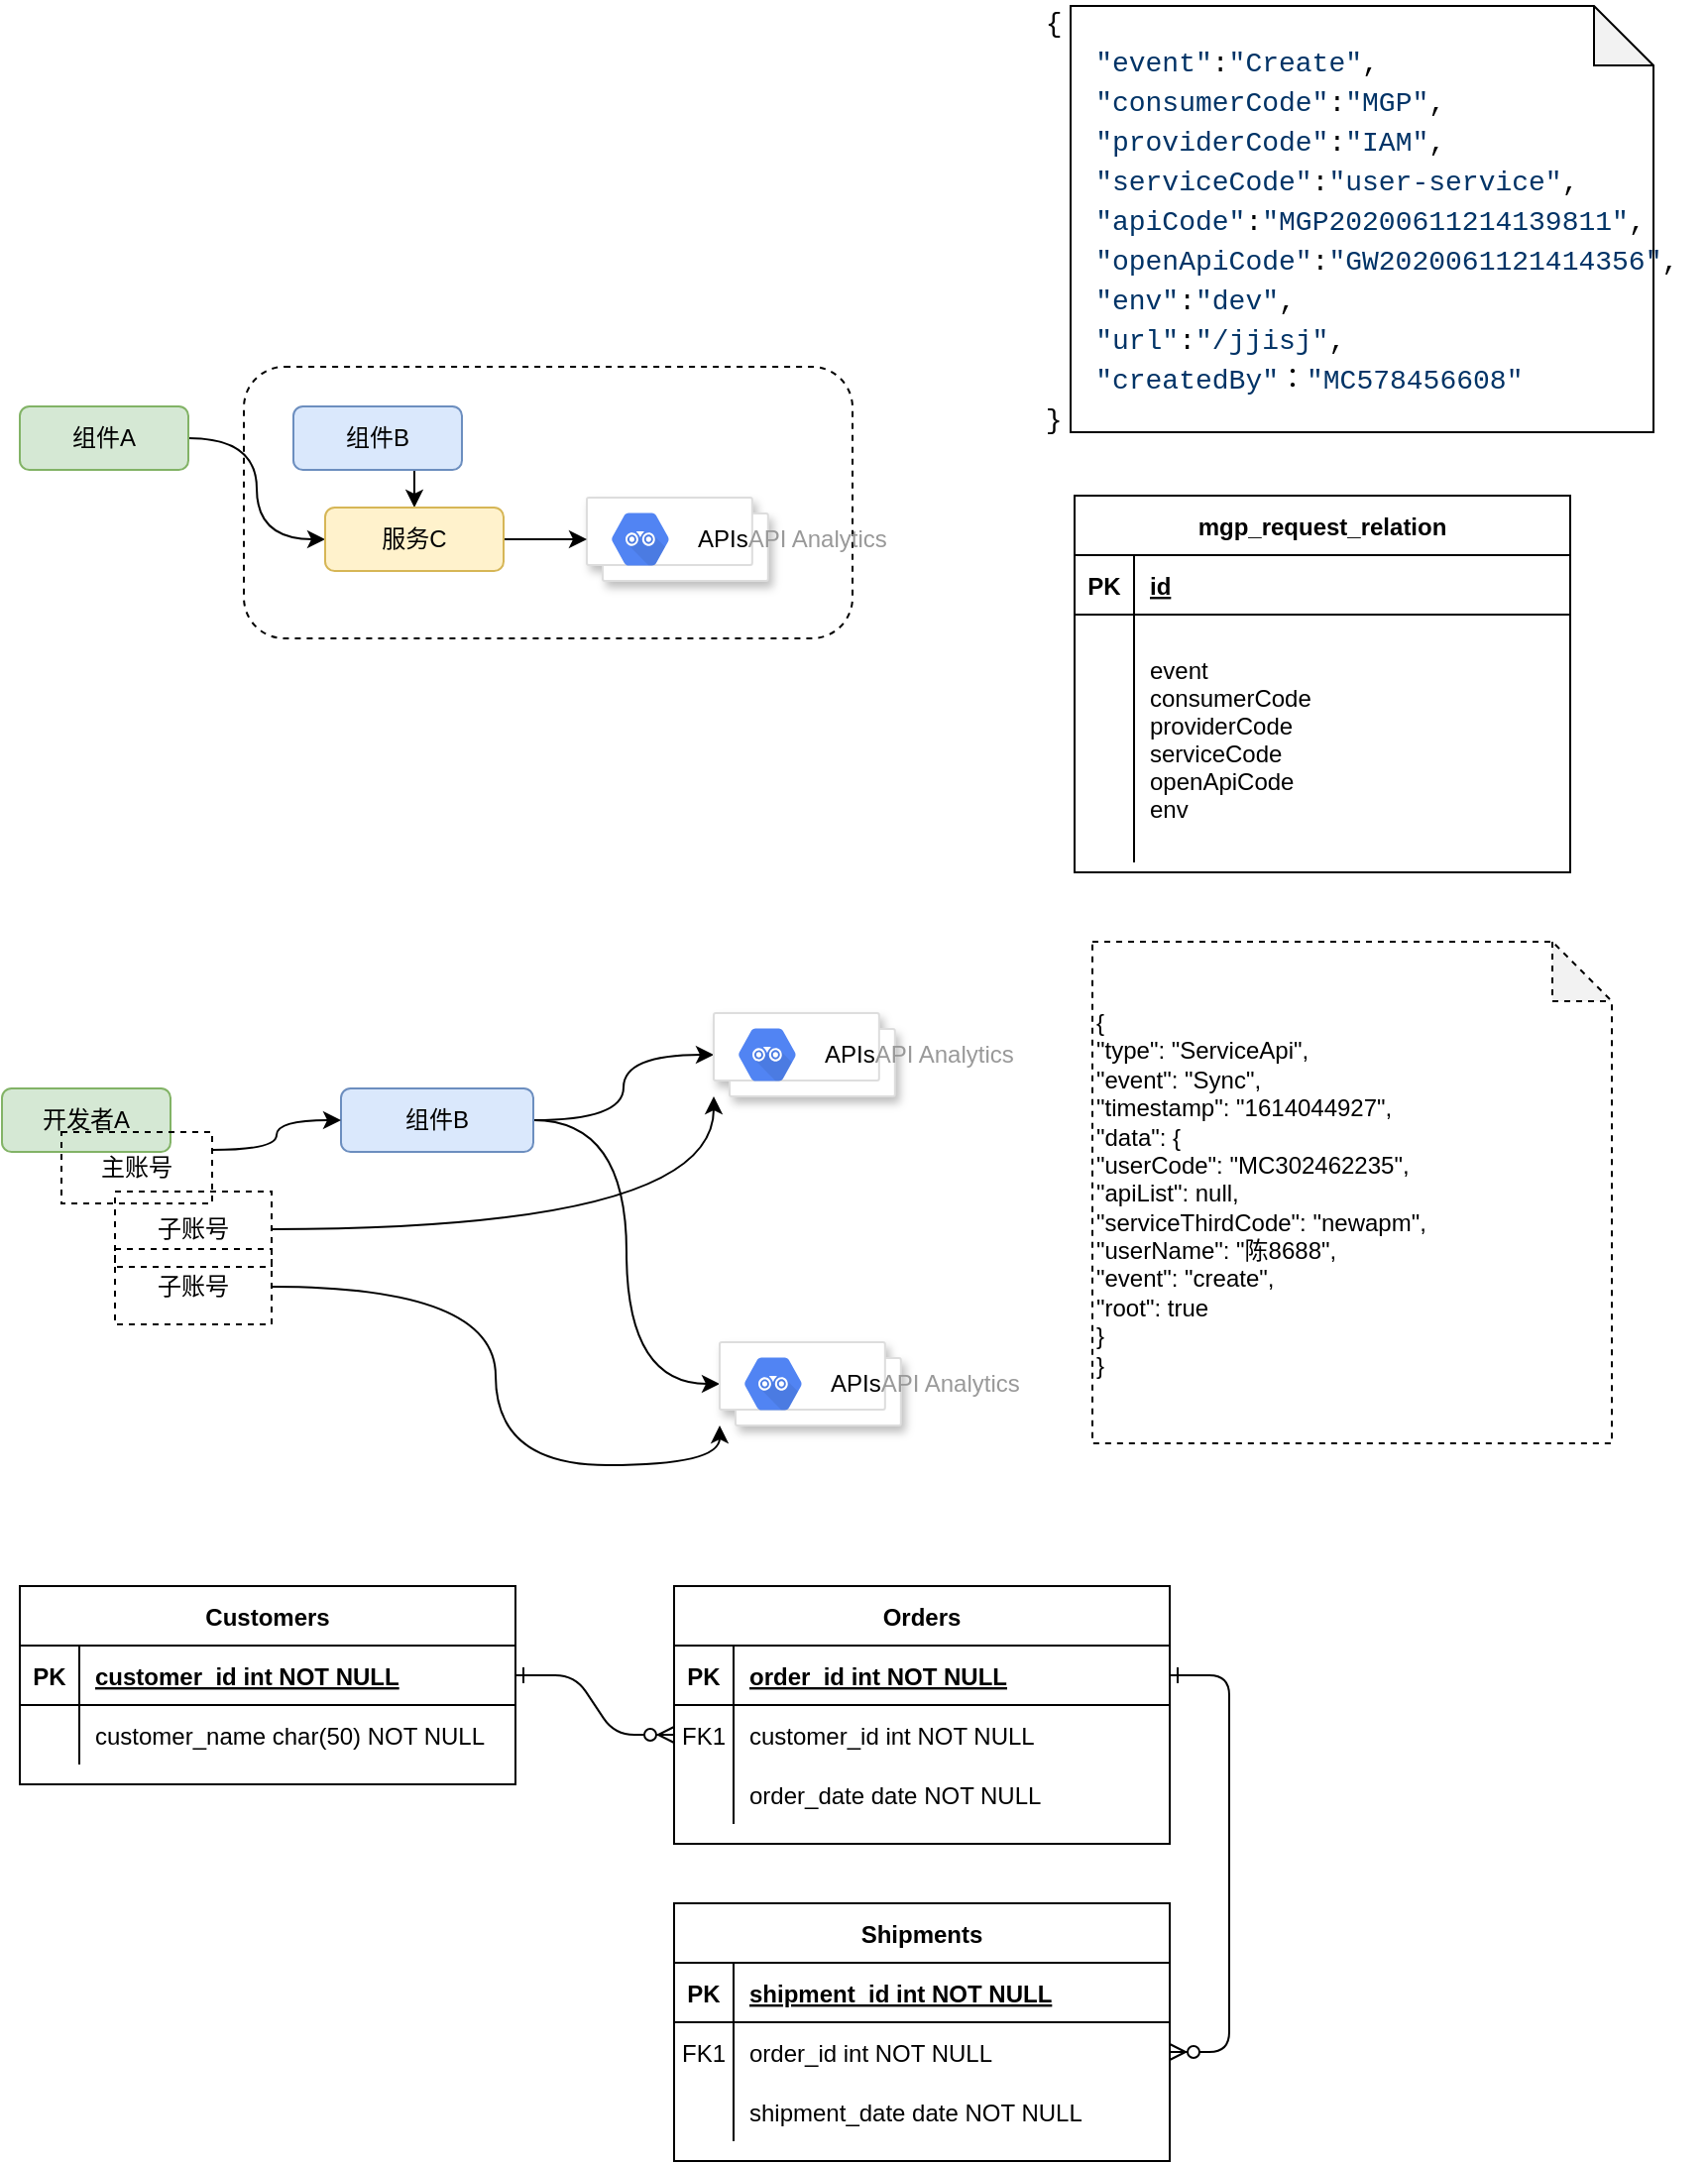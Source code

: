 <mxfile version="14.4.2" type="github">
  <diagram id="R2lEEEUBdFMjLlhIrx00" name="Page-1">
    <mxGraphModel dx="946" dy="957" grid="0" gridSize="10" guides="1" tooltips="1" connect="1" arrows="1" fold="1" page="0" pageScale="1" pageWidth="850" pageHeight="1100" math="0" shadow="0" extFonts="Permanent Marker^https://fonts.googleapis.com/css?family=Permanent+Marker">
      <root>
        <mxCell id="0" />
        <mxCell id="1" parent="0" />
        <mxCell id="GFCNHjRBVq-8XJuplZEM-17" value="" style="rounded=1;whiteSpace=wrap;html=1;fillColor=none;dashed=1;" vertex="1" parent="1">
          <mxGeometry x="157" y="12" width="307" height="137" as="geometry" />
        </mxCell>
        <mxCell id="C-vyLk0tnHw3VtMMgP7b-1" value="" style="edgeStyle=entityRelationEdgeStyle;endArrow=ERzeroToMany;startArrow=ERone;endFill=1;startFill=0;" parent="1" source="C-vyLk0tnHw3VtMMgP7b-24" target="C-vyLk0tnHw3VtMMgP7b-6" edge="1">
          <mxGeometry width="100" height="100" relative="1" as="geometry">
            <mxPoint x="264" y="1227" as="sourcePoint" />
            <mxPoint x="364" y="1127" as="targetPoint" />
          </mxGeometry>
        </mxCell>
        <mxCell id="C-vyLk0tnHw3VtMMgP7b-12" value="" style="edgeStyle=entityRelationEdgeStyle;endArrow=ERzeroToMany;startArrow=ERone;endFill=1;startFill=0;" parent="1" source="C-vyLk0tnHw3VtMMgP7b-3" target="C-vyLk0tnHw3VtMMgP7b-17" edge="1">
          <mxGeometry width="100" height="100" relative="1" as="geometry">
            <mxPoint x="324" y="687" as="sourcePoint" />
            <mxPoint x="384" y="712" as="targetPoint" />
          </mxGeometry>
        </mxCell>
        <mxCell id="C-vyLk0tnHw3VtMMgP7b-2" value="Orders" style="shape=table;startSize=30;container=1;collapsible=1;childLayout=tableLayout;fixedRows=1;rowLines=0;fontStyle=1;align=center;resizeLast=1;" parent="1" vertex="1">
          <mxGeometry x="374" y="627" width="250" height="130" as="geometry" />
        </mxCell>
        <mxCell id="C-vyLk0tnHw3VtMMgP7b-3" value="" style="shape=partialRectangle;collapsible=0;dropTarget=0;pointerEvents=0;fillColor=none;points=[[0,0.5],[1,0.5]];portConstraint=eastwest;top=0;left=0;right=0;bottom=1;" parent="C-vyLk0tnHw3VtMMgP7b-2" vertex="1">
          <mxGeometry y="30" width="250" height="30" as="geometry" />
        </mxCell>
        <mxCell id="C-vyLk0tnHw3VtMMgP7b-4" value="PK" style="shape=partialRectangle;overflow=hidden;connectable=0;fillColor=none;top=0;left=0;bottom=0;right=0;fontStyle=1;" parent="C-vyLk0tnHw3VtMMgP7b-3" vertex="1">
          <mxGeometry width="30" height="30" as="geometry" />
        </mxCell>
        <mxCell id="C-vyLk0tnHw3VtMMgP7b-5" value="order_id int NOT NULL " style="shape=partialRectangle;overflow=hidden;connectable=0;fillColor=none;top=0;left=0;bottom=0;right=0;align=left;spacingLeft=6;fontStyle=5;" parent="C-vyLk0tnHw3VtMMgP7b-3" vertex="1">
          <mxGeometry x="30" width="220" height="30" as="geometry" />
        </mxCell>
        <mxCell id="C-vyLk0tnHw3VtMMgP7b-6" value="" style="shape=partialRectangle;collapsible=0;dropTarget=0;pointerEvents=0;fillColor=none;points=[[0,0.5],[1,0.5]];portConstraint=eastwest;top=0;left=0;right=0;bottom=0;" parent="C-vyLk0tnHw3VtMMgP7b-2" vertex="1">
          <mxGeometry y="60" width="250" height="30" as="geometry" />
        </mxCell>
        <mxCell id="C-vyLk0tnHw3VtMMgP7b-7" value="FK1" style="shape=partialRectangle;overflow=hidden;connectable=0;fillColor=none;top=0;left=0;bottom=0;right=0;" parent="C-vyLk0tnHw3VtMMgP7b-6" vertex="1">
          <mxGeometry width="30" height="30" as="geometry" />
        </mxCell>
        <mxCell id="C-vyLk0tnHw3VtMMgP7b-8" value="customer_id int NOT NULL" style="shape=partialRectangle;overflow=hidden;connectable=0;fillColor=none;top=0;left=0;bottom=0;right=0;align=left;spacingLeft=6;" parent="C-vyLk0tnHw3VtMMgP7b-6" vertex="1">
          <mxGeometry x="30" width="220" height="30" as="geometry" />
        </mxCell>
        <mxCell id="C-vyLk0tnHw3VtMMgP7b-9" value="" style="shape=partialRectangle;collapsible=0;dropTarget=0;pointerEvents=0;fillColor=none;points=[[0,0.5],[1,0.5]];portConstraint=eastwest;top=0;left=0;right=0;bottom=0;" parent="C-vyLk0tnHw3VtMMgP7b-2" vertex="1">
          <mxGeometry y="90" width="250" height="30" as="geometry" />
        </mxCell>
        <mxCell id="C-vyLk0tnHw3VtMMgP7b-10" value="" style="shape=partialRectangle;overflow=hidden;connectable=0;fillColor=none;top=0;left=0;bottom=0;right=0;" parent="C-vyLk0tnHw3VtMMgP7b-9" vertex="1">
          <mxGeometry width="30" height="30" as="geometry" />
        </mxCell>
        <mxCell id="C-vyLk0tnHw3VtMMgP7b-11" value="order_date date NOT NULL" style="shape=partialRectangle;overflow=hidden;connectable=0;fillColor=none;top=0;left=0;bottom=0;right=0;align=left;spacingLeft=6;" parent="C-vyLk0tnHw3VtMMgP7b-9" vertex="1">
          <mxGeometry x="30" width="220" height="30" as="geometry" />
        </mxCell>
        <mxCell id="C-vyLk0tnHw3VtMMgP7b-13" value="Shipments" style="shape=table;startSize=30;container=1;collapsible=1;childLayout=tableLayout;fixedRows=1;rowLines=0;fontStyle=1;align=center;resizeLast=1;" parent="1" vertex="1">
          <mxGeometry x="374" y="787" width="250" height="130" as="geometry" />
        </mxCell>
        <mxCell id="C-vyLk0tnHw3VtMMgP7b-14" value="" style="shape=partialRectangle;collapsible=0;dropTarget=0;pointerEvents=0;fillColor=none;points=[[0,0.5],[1,0.5]];portConstraint=eastwest;top=0;left=0;right=0;bottom=1;" parent="C-vyLk0tnHw3VtMMgP7b-13" vertex="1">
          <mxGeometry y="30" width="250" height="30" as="geometry" />
        </mxCell>
        <mxCell id="C-vyLk0tnHw3VtMMgP7b-15" value="PK" style="shape=partialRectangle;overflow=hidden;connectable=0;fillColor=none;top=0;left=0;bottom=0;right=0;fontStyle=1;" parent="C-vyLk0tnHw3VtMMgP7b-14" vertex="1">
          <mxGeometry width="30" height="30" as="geometry" />
        </mxCell>
        <mxCell id="C-vyLk0tnHw3VtMMgP7b-16" value="shipment_id int NOT NULL " style="shape=partialRectangle;overflow=hidden;connectable=0;fillColor=none;top=0;left=0;bottom=0;right=0;align=left;spacingLeft=6;fontStyle=5;" parent="C-vyLk0tnHw3VtMMgP7b-14" vertex="1">
          <mxGeometry x="30" width="220" height="30" as="geometry" />
        </mxCell>
        <mxCell id="C-vyLk0tnHw3VtMMgP7b-17" value="" style="shape=partialRectangle;collapsible=0;dropTarget=0;pointerEvents=0;fillColor=none;points=[[0,0.5],[1,0.5]];portConstraint=eastwest;top=0;left=0;right=0;bottom=0;" parent="C-vyLk0tnHw3VtMMgP7b-13" vertex="1">
          <mxGeometry y="60" width="250" height="30" as="geometry" />
        </mxCell>
        <mxCell id="C-vyLk0tnHw3VtMMgP7b-18" value="FK1" style="shape=partialRectangle;overflow=hidden;connectable=0;fillColor=none;top=0;left=0;bottom=0;right=0;" parent="C-vyLk0tnHw3VtMMgP7b-17" vertex="1">
          <mxGeometry width="30" height="30" as="geometry" />
        </mxCell>
        <mxCell id="C-vyLk0tnHw3VtMMgP7b-19" value="order_id int NOT NULL" style="shape=partialRectangle;overflow=hidden;connectable=0;fillColor=none;top=0;left=0;bottom=0;right=0;align=left;spacingLeft=6;" parent="C-vyLk0tnHw3VtMMgP7b-17" vertex="1">
          <mxGeometry x="30" width="220" height="30" as="geometry" />
        </mxCell>
        <mxCell id="C-vyLk0tnHw3VtMMgP7b-20" value="" style="shape=partialRectangle;collapsible=0;dropTarget=0;pointerEvents=0;fillColor=none;points=[[0,0.5],[1,0.5]];portConstraint=eastwest;top=0;left=0;right=0;bottom=0;" parent="C-vyLk0tnHw3VtMMgP7b-13" vertex="1">
          <mxGeometry y="90" width="250" height="30" as="geometry" />
        </mxCell>
        <mxCell id="C-vyLk0tnHw3VtMMgP7b-21" value="" style="shape=partialRectangle;overflow=hidden;connectable=0;fillColor=none;top=0;left=0;bottom=0;right=0;" parent="C-vyLk0tnHw3VtMMgP7b-20" vertex="1">
          <mxGeometry width="30" height="30" as="geometry" />
        </mxCell>
        <mxCell id="C-vyLk0tnHw3VtMMgP7b-22" value="shipment_date date NOT NULL" style="shape=partialRectangle;overflow=hidden;connectable=0;fillColor=none;top=0;left=0;bottom=0;right=0;align=left;spacingLeft=6;" parent="C-vyLk0tnHw3VtMMgP7b-20" vertex="1">
          <mxGeometry x="30" width="220" height="30" as="geometry" />
        </mxCell>
        <mxCell id="C-vyLk0tnHw3VtMMgP7b-23" value="Customers" style="shape=table;startSize=30;container=1;collapsible=1;childLayout=tableLayout;fixedRows=1;rowLines=0;fontStyle=1;align=center;resizeLast=1;" parent="1" vertex="1">
          <mxGeometry x="44" y="627" width="250" height="100" as="geometry" />
        </mxCell>
        <mxCell id="C-vyLk0tnHw3VtMMgP7b-24" value="" style="shape=partialRectangle;collapsible=0;dropTarget=0;pointerEvents=0;fillColor=none;points=[[0,0.5],[1,0.5]];portConstraint=eastwest;top=0;left=0;right=0;bottom=1;" parent="C-vyLk0tnHw3VtMMgP7b-23" vertex="1">
          <mxGeometry y="30" width="250" height="30" as="geometry" />
        </mxCell>
        <mxCell id="C-vyLk0tnHw3VtMMgP7b-25" value="PK" style="shape=partialRectangle;overflow=hidden;connectable=0;fillColor=none;top=0;left=0;bottom=0;right=0;fontStyle=1;" parent="C-vyLk0tnHw3VtMMgP7b-24" vertex="1">
          <mxGeometry width="30" height="30" as="geometry" />
        </mxCell>
        <mxCell id="C-vyLk0tnHw3VtMMgP7b-26" value="customer_id int NOT NULL " style="shape=partialRectangle;overflow=hidden;connectable=0;fillColor=none;top=0;left=0;bottom=0;right=0;align=left;spacingLeft=6;fontStyle=5;" parent="C-vyLk0tnHw3VtMMgP7b-24" vertex="1">
          <mxGeometry x="30" width="220" height="30" as="geometry" />
        </mxCell>
        <mxCell id="C-vyLk0tnHw3VtMMgP7b-27" value="" style="shape=partialRectangle;collapsible=0;dropTarget=0;pointerEvents=0;fillColor=none;points=[[0,0.5],[1,0.5]];portConstraint=eastwest;top=0;left=0;right=0;bottom=0;" parent="C-vyLk0tnHw3VtMMgP7b-23" vertex="1">
          <mxGeometry y="60" width="250" height="30" as="geometry" />
        </mxCell>
        <mxCell id="C-vyLk0tnHw3VtMMgP7b-28" value="" style="shape=partialRectangle;overflow=hidden;connectable=0;fillColor=none;top=0;left=0;bottom=0;right=0;" parent="C-vyLk0tnHw3VtMMgP7b-27" vertex="1">
          <mxGeometry width="30" height="30" as="geometry" />
        </mxCell>
        <mxCell id="C-vyLk0tnHw3VtMMgP7b-29" value="customer_name char(50) NOT NULL" style="shape=partialRectangle;overflow=hidden;connectable=0;fillColor=none;top=0;left=0;bottom=0;right=0;align=left;spacingLeft=6;" parent="C-vyLk0tnHw3VtMMgP7b-27" vertex="1">
          <mxGeometry x="30" width="220" height="30" as="geometry" />
        </mxCell>
        <mxCell id="GFCNHjRBVq-8XJuplZEM-13" style="edgeStyle=orthogonalEdgeStyle;orthogonalLoop=1;jettySize=auto;html=1;exitX=1;exitY=0.5;exitDx=0;exitDy=0;entryX=0;entryY=0.5;entryDx=0;entryDy=0;curved=1;" edge="1" parent="1" source="GFCNHjRBVq-8XJuplZEM-1" target="GFCNHjRBVq-8XJuplZEM-12">
          <mxGeometry relative="1" as="geometry" />
        </mxCell>
        <mxCell id="GFCNHjRBVq-8XJuplZEM-1" value="组件A" style="rounded=1;whiteSpace=wrap;html=1;fillColor=#d5e8d4;strokeColor=#82b366;" vertex="1" parent="1">
          <mxGeometry x="44" y="32" width="85" height="32" as="geometry" />
        </mxCell>
        <mxCell id="GFCNHjRBVq-8XJuplZEM-14" style="edgeStyle=orthogonalEdgeStyle;rounded=0;orthogonalLoop=1;jettySize=auto;html=1;exitX=0.5;exitY=1;exitDx=0;exitDy=0;entryX=0.5;entryY=0;entryDx=0;entryDy=0;" edge="1" parent="1" source="GFCNHjRBVq-8XJuplZEM-5" target="GFCNHjRBVq-8XJuplZEM-12">
          <mxGeometry relative="1" as="geometry" />
        </mxCell>
        <mxCell id="GFCNHjRBVq-8XJuplZEM-5" value="组件B" style="rounded=1;whiteSpace=wrap;html=1;fillColor=#dae8fc;strokeColor=#6c8ebf;" vertex="1" parent="1">
          <mxGeometry x="182" y="32" width="85" height="32" as="geometry" />
        </mxCell>
        <mxCell id="GFCNHjRBVq-8XJuplZEM-8" value="" style="shape=mxgraph.gcp2.doubleRect;strokeColor=#dddddd;shadow=1;strokeWidth=1;" vertex="1" parent="1">
          <mxGeometry x="330" y="78" width="91.41" height="42" as="geometry" />
        </mxCell>
        <mxCell id="GFCNHjRBVq-8XJuplZEM-9" value="&lt;font color=&quot;#000000&quot;&gt;APIs&lt;/font&gt;API Analytics" style="dashed=0;connectable=0;html=1;fillColor=#5184F3;strokeColor=none;shape=mxgraph.gcp2.hexIcon;prIcon=api_analytics;part=1;labelPosition=right;verticalLabelPosition=middle;align=left;verticalAlign=middle;spacingLeft=5;fontColor=#999999;fontSize=12;" vertex="1" parent="GFCNHjRBVq-8XJuplZEM-8">
          <mxGeometry y="0.5" width="44" height="39" relative="1" as="geometry">
            <mxPoint x="5" y="-19.5" as="offset" />
          </mxGeometry>
        </mxCell>
        <mxCell id="GFCNHjRBVq-8XJuplZEM-15" style="edgeStyle=orthogonalEdgeStyle;rounded=0;orthogonalLoop=1;jettySize=auto;html=1;" edge="1" parent="1" source="GFCNHjRBVq-8XJuplZEM-12" target="GFCNHjRBVq-8XJuplZEM-8">
          <mxGeometry relative="1" as="geometry" />
        </mxCell>
        <mxCell id="GFCNHjRBVq-8XJuplZEM-12" value="服务C" style="rounded=1;whiteSpace=wrap;html=1;fillColor=#fff2cc;strokeColor=#d6b656;" vertex="1" parent="1">
          <mxGeometry x="198" y="83" width="90" height="32" as="geometry" />
        </mxCell>
        <mxCell id="GFCNHjRBVq-8XJuplZEM-16" value="&lt;div class=&quot;line number1 index0 alt2&quot; style=&quot;margin: 0px ; padding: 0px 1em ; border-radius: 0px ; background-image: none ; border: 0px ; float: none ; height: auto ; line-height: 20px ; outline: 0px ; overflow: visible ; position: static ; text-align: left ; vertical-align: baseline ; width: auto ; box-sizing: content-box ; font-family: &amp;#34;consolas&amp;#34; , &amp;#34;bitstream vera sans mono&amp;#34; , &amp;#34;courier new&amp;#34; , &amp;#34;courier&amp;#34; , monospace ; font-size: 14px ; min-height: inherit ; color: rgb(51 , 51 , 51)&quot;&gt;&lt;code class=&quot;js plain&quot; style=&quot;font-family: &amp;#34;consolas&amp;#34; , &amp;#34;bitstream vera sans mono&amp;#34; , &amp;#34;courier new&amp;#34; , &amp;#34;courier&amp;#34; , monospace ; border-radius: 0px ; background: none ; border: 0px ; float: none ; height: auto ; line-height: 20px ; margin: 0px ; outline: 0px ; overflow: visible ; padding: 0px ; position: static ; vertical-align: baseline ; width: auto ; box-sizing: content-box ; min-height: inherit ; color: rgb(0 , 0 , 0)&quot;&gt;{&lt;/code&gt;&lt;/div&gt;&lt;div class=&quot;line number2 index1 alt1&quot; style=&quot;margin: 0px ; padding: 0px 1em ; border-radius: 0px ; background-image: none ; border: 0px ; float: none ; height: auto ; line-height: 20px ; outline: 0px ; overflow: visible ; position: static ; text-align: left ; vertical-align: baseline ; width: auto ; box-sizing: content-box ; font-family: &amp;#34;consolas&amp;#34; , &amp;#34;bitstream vera sans mono&amp;#34; , &amp;#34;courier new&amp;#34; , &amp;#34;courier&amp;#34; , monospace ; font-size: 14px ; min-height: inherit ; color: rgb(51 , 51 , 51)&quot;&gt;&lt;code class=&quot;js spaces&quot; style=&quot;font-family: &amp;#34;consolas&amp;#34; , &amp;#34;bitstream vera sans mono&amp;#34; , &amp;#34;courier new&amp;#34; , &amp;#34;courier&amp;#34; , monospace ; border-radius: 0px ; background: none ; border: 0px ; float: none ; height: auto ; line-height: 20px ; margin: 0px ; outline: 0px ; overflow: visible ; padding: 0px ; position: static ; vertical-align: baseline ; width: auto ; box-sizing: content-box ; min-height: inherit&quot;&gt;&amp;nbsp;&amp;nbsp;&amp;nbsp;&lt;/code&gt;&lt;code class=&quot;js string&quot; style=&quot;font-family: &amp;#34;consolas&amp;#34; , &amp;#34;bitstream vera sans mono&amp;#34; , &amp;#34;courier new&amp;#34; , &amp;#34;courier&amp;#34; , monospace ; border-radius: 0px ; background: none ; border: 0px ; float: none ; height: auto ; line-height: 20px ; margin: 0px ; outline: 0px ; overflow: visible ; padding: 0px ; position: static ; vertical-align: baseline ; width: auto ; box-sizing: content-box ; min-height: inherit ; color: rgb(0 , 51 , 102)&quot;&gt;&quot;event&quot;&lt;/code&gt;&lt;code class=&quot;js plain&quot; style=&quot;font-family: &amp;#34;consolas&amp;#34; , &amp;#34;bitstream vera sans mono&amp;#34; , &amp;#34;courier new&amp;#34; , &amp;#34;courier&amp;#34; , monospace ; border-radius: 0px ; background: none ; border: 0px ; float: none ; height: auto ; line-height: 20px ; margin: 0px ; outline: 0px ; overflow: visible ; padding: 0px ; position: static ; vertical-align: baseline ; width: auto ; box-sizing: content-box ; min-height: inherit ; color: rgb(0 , 0 , 0)&quot;&gt;:&lt;/code&gt;&lt;code class=&quot;js string&quot; style=&quot;font-family: &amp;#34;consolas&amp;#34; , &amp;#34;bitstream vera sans mono&amp;#34; , &amp;#34;courier new&amp;#34; , &amp;#34;courier&amp;#34; , monospace ; border-radius: 0px ; background: none ; border: 0px ; float: none ; height: auto ; line-height: 20px ; margin: 0px ; outline: 0px ; overflow: visible ; padding: 0px ; position: static ; vertical-align: baseline ; width: auto ; box-sizing: content-box ; min-height: inherit ; color: rgb(0 , 51 , 102)&quot;&gt;&quot;Create&quot;&lt;/code&gt;&lt;code class=&quot;js plain&quot; style=&quot;font-family: &amp;#34;consolas&amp;#34; , &amp;#34;bitstream vera sans mono&amp;#34; , &amp;#34;courier new&amp;#34; , &amp;#34;courier&amp;#34; , monospace ; border-radius: 0px ; background: none ; border: 0px ; float: none ; height: auto ; line-height: 20px ; margin: 0px ; outline: 0px ; overflow: visible ; padding: 0px ; position: static ; vertical-align: baseline ; width: auto ; box-sizing: content-box ; min-height: inherit ; color: rgb(0 , 0 , 0)&quot;&gt;,&lt;/code&gt;&lt;/div&gt;&lt;div class=&quot;line number3 index2 alt2&quot; style=&quot;margin: 0px ; padding: 0px 1em ; border-radius: 0px ; background-image: none ; border: 0px ; float: none ; height: auto ; line-height: 20px ; outline: 0px ; overflow: visible ; position: static ; text-align: left ; vertical-align: baseline ; width: auto ; box-sizing: content-box ; font-family: &amp;#34;consolas&amp;#34; , &amp;#34;bitstream vera sans mono&amp;#34; , &amp;#34;courier new&amp;#34; , &amp;#34;courier&amp;#34; , monospace ; font-size: 14px ; min-height: inherit ; color: rgb(51 , 51 , 51)&quot;&gt;&lt;code class=&quot;js spaces&quot; style=&quot;font-family: &amp;#34;consolas&amp;#34; , &amp;#34;bitstream vera sans mono&amp;#34; , &amp;#34;courier new&amp;#34; , &amp;#34;courier&amp;#34; , monospace ; border-radius: 0px ; background: none ; border: 0px ; float: none ; height: auto ; line-height: 20px ; margin: 0px ; outline: 0px ; overflow: visible ; padding: 0px ; position: static ; vertical-align: baseline ; width: auto ; box-sizing: content-box ; min-height: inherit&quot;&gt;&amp;nbsp;&amp;nbsp;&amp;nbsp;&lt;/code&gt;&lt;code class=&quot;js string&quot; style=&quot;font-family: &amp;#34;consolas&amp;#34; , &amp;#34;bitstream vera sans mono&amp;#34; , &amp;#34;courier new&amp;#34; , &amp;#34;courier&amp;#34; , monospace ; border-radius: 0px ; background: none ; border: 0px ; float: none ; height: auto ; line-height: 20px ; margin: 0px ; outline: 0px ; overflow: visible ; padding: 0px ; position: static ; vertical-align: baseline ; width: auto ; box-sizing: content-box ; min-height: inherit ; color: rgb(0 , 51 , 102)&quot;&gt;&quot;consumerCode&quot;&lt;/code&gt;&lt;code class=&quot;js plain&quot; style=&quot;font-family: &amp;#34;consolas&amp;#34; , &amp;#34;bitstream vera sans mono&amp;#34; , &amp;#34;courier new&amp;#34; , &amp;#34;courier&amp;#34; , monospace ; border-radius: 0px ; background: none ; border: 0px ; float: none ; height: auto ; line-height: 20px ; margin: 0px ; outline: 0px ; overflow: visible ; padding: 0px ; position: static ; vertical-align: baseline ; width: auto ; box-sizing: content-box ; min-height: inherit ; color: rgb(0 , 0 , 0)&quot;&gt;:&lt;/code&gt;&lt;code class=&quot;js string&quot; style=&quot;font-family: &amp;#34;consolas&amp;#34; , &amp;#34;bitstream vera sans mono&amp;#34; , &amp;#34;courier new&amp;#34; , &amp;#34;courier&amp;#34; , monospace ; border-radius: 0px ; background: none ; border: 0px ; float: none ; height: auto ; line-height: 20px ; margin: 0px ; outline: 0px ; overflow: visible ; padding: 0px ; position: static ; vertical-align: baseline ; width: auto ; box-sizing: content-box ; min-height: inherit ; color: rgb(0 , 51 , 102)&quot;&gt;&quot;MGP&quot;&lt;/code&gt;&lt;code class=&quot;js plain&quot; style=&quot;font-family: &amp;#34;consolas&amp;#34; , &amp;#34;bitstream vera sans mono&amp;#34; , &amp;#34;courier new&amp;#34; , &amp;#34;courier&amp;#34; , monospace ; border-radius: 0px ; background: none ; border: 0px ; float: none ; height: auto ; line-height: 20px ; margin: 0px ; outline: 0px ; overflow: visible ; padding: 0px ; position: static ; vertical-align: baseline ; width: auto ; box-sizing: content-box ; min-height: inherit ; color: rgb(0 , 0 , 0)&quot;&gt;,&lt;/code&gt;&lt;/div&gt;&lt;div class=&quot;line number4 index3 alt1&quot; style=&quot;margin: 0px ; padding: 0px 1em ; border-radius: 0px ; background-image: none ; border: 0px ; float: none ; height: auto ; line-height: 20px ; outline: 0px ; overflow: visible ; position: static ; text-align: left ; vertical-align: baseline ; width: auto ; box-sizing: content-box ; font-family: &amp;#34;consolas&amp;#34; , &amp;#34;bitstream vera sans mono&amp;#34; , &amp;#34;courier new&amp;#34; , &amp;#34;courier&amp;#34; , monospace ; font-size: 14px ; min-height: inherit ; color: rgb(51 , 51 , 51)&quot;&gt;&lt;code class=&quot;js spaces&quot; style=&quot;font-family: &amp;#34;consolas&amp;#34; , &amp;#34;bitstream vera sans mono&amp;#34; , &amp;#34;courier new&amp;#34; , &amp;#34;courier&amp;#34; , monospace ; border-radius: 0px ; background: none ; border: 0px ; float: none ; height: auto ; line-height: 20px ; margin: 0px ; outline: 0px ; overflow: visible ; padding: 0px ; position: static ; vertical-align: baseline ; width: auto ; box-sizing: content-box ; min-height: inherit&quot;&gt;&amp;nbsp;&amp;nbsp;&amp;nbsp;&lt;/code&gt;&lt;code class=&quot;js string&quot; style=&quot;font-family: &amp;#34;consolas&amp;#34; , &amp;#34;bitstream vera sans mono&amp;#34; , &amp;#34;courier new&amp;#34; , &amp;#34;courier&amp;#34; , monospace ; border-radius: 0px ; background: none ; border: 0px ; float: none ; height: auto ; line-height: 20px ; margin: 0px ; outline: 0px ; overflow: visible ; padding: 0px ; position: static ; vertical-align: baseline ; width: auto ; box-sizing: content-box ; min-height: inherit ; color: rgb(0 , 51 , 102)&quot;&gt;&quot;providerCode&quot;&lt;/code&gt;&lt;code class=&quot;js plain&quot; style=&quot;font-family: &amp;#34;consolas&amp;#34; , &amp;#34;bitstream vera sans mono&amp;#34; , &amp;#34;courier new&amp;#34; , &amp;#34;courier&amp;#34; , monospace ; border-radius: 0px ; background: none ; border: 0px ; float: none ; height: auto ; line-height: 20px ; margin: 0px ; outline: 0px ; overflow: visible ; padding: 0px ; position: static ; vertical-align: baseline ; width: auto ; box-sizing: content-box ; min-height: inherit ; color: rgb(0 , 0 , 0)&quot;&gt;:&lt;/code&gt;&lt;code class=&quot;js string&quot; style=&quot;font-family: &amp;#34;consolas&amp;#34; , &amp;#34;bitstream vera sans mono&amp;#34; , &amp;#34;courier new&amp;#34; , &amp;#34;courier&amp;#34; , monospace ; border-radius: 0px ; background: none ; border: 0px ; float: none ; height: auto ; line-height: 20px ; margin: 0px ; outline: 0px ; overflow: visible ; padding: 0px ; position: static ; vertical-align: baseline ; width: auto ; box-sizing: content-box ; min-height: inherit ; color: rgb(0 , 51 , 102)&quot;&gt;&quot;IAM&quot;&lt;/code&gt;&lt;code class=&quot;js plain&quot; style=&quot;font-family: &amp;#34;consolas&amp;#34; , &amp;#34;bitstream vera sans mono&amp;#34; , &amp;#34;courier new&amp;#34; , &amp;#34;courier&amp;#34; , monospace ; border-radius: 0px ; background: none ; border: 0px ; float: none ; height: auto ; line-height: 20px ; margin: 0px ; outline: 0px ; overflow: visible ; padding: 0px ; position: static ; vertical-align: baseline ; width: auto ; box-sizing: content-box ; min-height: inherit ; color: rgb(0 , 0 , 0)&quot;&gt;,&lt;/code&gt;&lt;/div&gt;&lt;div class=&quot;line number5 index4 alt2&quot; style=&quot;margin: 0px ; padding: 0px 1em ; border-radius: 0px ; background-image: none ; border: 0px ; float: none ; height: auto ; line-height: 20px ; outline: 0px ; overflow: visible ; position: static ; text-align: left ; vertical-align: baseline ; width: auto ; box-sizing: content-box ; font-family: &amp;#34;consolas&amp;#34; , &amp;#34;bitstream vera sans mono&amp;#34; , &amp;#34;courier new&amp;#34; , &amp;#34;courier&amp;#34; , monospace ; font-size: 14px ; min-height: inherit ; color: rgb(51 , 51 , 51)&quot;&gt;&lt;code class=&quot;js spaces&quot; style=&quot;font-family: &amp;#34;consolas&amp;#34; , &amp;#34;bitstream vera sans mono&amp;#34; , &amp;#34;courier new&amp;#34; , &amp;#34;courier&amp;#34; , monospace ; border-radius: 0px ; background: none ; border: 0px ; float: none ; height: auto ; line-height: 20px ; margin: 0px ; outline: 0px ; overflow: visible ; padding: 0px ; position: static ; vertical-align: baseline ; width: auto ; box-sizing: content-box ; min-height: inherit&quot;&gt;&amp;nbsp;&amp;nbsp;&amp;nbsp;&lt;/code&gt;&lt;code class=&quot;js string&quot; style=&quot;font-family: &amp;#34;consolas&amp;#34; , &amp;#34;bitstream vera sans mono&amp;#34; , &amp;#34;courier new&amp;#34; , &amp;#34;courier&amp;#34; , monospace ; border-radius: 0px ; background: none ; border: 0px ; float: none ; height: auto ; line-height: 20px ; margin: 0px ; outline: 0px ; overflow: visible ; padding: 0px ; position: static ; vertical-align: baseline ; width: auto ; box-sizing: content-box ; min-height: inherit ; color: rgb(0 , 51 , 102)&quot;&gt;&quot;serviceCode&quot;&lt;/code&gt;&lt;code class=&quot;js plain&quot; style=&quot;font-family: &amp;#34;consolas&amp;#34; , &amp;#34;bitstream vera sans mono&amp;#34; , &amp;#34;courier new&amp;#34; , &amp;#34;courier&amp;#34; , monospace ; border-radius: 0px ; background: none ; border: 0px ; float: none ; height: auto ; line-height: 20px ; margin: 0px ; outline: 0px ; overflow: visible ; padding: 0px ; position: static ; vertical-align: baseline ; width: auto ; box-sizing: content-box ; min-height: inherit ; color: rgb(0 , 0 , 0)&quot;&gt;:&lt;/code&gt;&lt;code class=&quot;js string&quot; style=&quot;font-family: &amp;#34;consolas&amp;#34; , &amp;#34;bitstream vera sans mono&amp;#34; , &amp;#34;courier new&amp;#34; , &amp;#34;courier&amp;#34; , monospace ; border-radius: 0px ; background: none ; border: 0px ; float: none ; height: auto ; line-height: 20px ; margin: 0px ; outline: 0px ; overflow: visible ; padding: 0px ; position: static ; vertical-align: baseline ; width: auto ; box-sizing: content-box ; min-height: inherit ; color: rgb(0 , 51 , 102)&quot;&gt;&quot;user-service&quot;&lt;/code&gt;&lt;code class=&quot;js plain&quot; style=&quot;font-family: &amp;#34;consolas&amp;#34; , &amp;#34;bitstream vera sans mono&amp;#34; , &amp;#34;courier new&amp;#34; , &amp;#34;courier&amp;#34; , monospace ; border-radius: 0px ; background: none ; border: 0px ; float: none ; height: auto ; line-height: 20px ; margin: 0px ; outline: 0px ; overflow: visible ; padding: 0px ; position: static ; vertical-align: baseline ; width: auto ; box-sizing: content-box ; min-height: inherit ; color: rgb(0 , 0 , 0)&quot;&gt;,&lt;/code&gt;&lt;/div&gt;&lt;div class=&quot;line number6 index5 alt1&quot; style=&quot;margin: 0px ; padding: 0px 1em ; border-radius: 0px ; background-image: none ; border: 0px ; float: none ; height: auto ; line-height: 20px ; outline: 0px ; overflow: visible ; position: static ; text-align: left ; vertical-align: baseline ; width: auto ; box-sizing: content-box ; font-family: &amp;#34;consolas&amp;#34; , &amp;#34;bitstream vera sans mono&amp;#34; , &amp;#34;courier new&amp;#34; , &amp;#34;courier&amp;#34; , monospace ; font-size: 14px ; min-height: inherit ; color: rgb(51 , 51 , 51)&quot;&gt;&lt;code class=&quot;js spaces&quot; style=&quot;font-family: &amp;#34;consolas&amp;#34; , &amp;#34;bitstream vera sans mono&amp;#34; , &amp;#34;courier new&amp;#34; , &amp;#34;courier&amp;#34; , monospace ; border-radius: 0px ; background: none ; border: 0px ; float: none ; height: auto ; line-height: 20px ; margin: 0px ; outline: 0px ; overflow: visible ; padding: 0px ; position: static ; vertical-align: baseline ; width: auto ; box-sizing: content-box ; min-height: inherit&quot;&gt;&amp;nbsp;&amp;nbsp;&amp;nbsp;&lt;/code&gt;&lt;code class=&quot;js string&quot; style=&quot;font-family: &amp;#34;consolas&amp;#34; , &amp;#34;bitstream vera sans mono&amp;#34; , &amp;#34;courier new&amp;#34; , &amp;#34;courier&amp;#34; , monospace ; border-radius: 0px ; background: none ; border: 0px ; float: none ; height: auto ; line-height: 20px ; margin: 0px ; outline: 0px ; overflow: visible ; padding: 0px ; position: static ; vertical-align: baseline ; width: auto ; box-sizing: content-box ; min-height: inherit ; color: rgb(0 , 51 , 102)&quot;&gt;&quot;apiCode&quot;&lt;/code&gt;&lt;code class=&quot;js plain&quot; style=&quot;font-family: &amp;#34;consolas&amp;#34; , &amp;#34;bitstream vera sans mono&amp;#34; , &amp;#34;courier new&amp;#34; , &amp;#34;courier&amp;#34; , monospace ; border-radius: 0px ; background: none ; border: 0px ; float: none ; height: auto ; line-height: 20px ; margin: 0px ; outline: 0px ; overflow: visible ; padding: 0px ; position: static ; vertical-align: baseline ; width: auto ; box-sizing: content-box ; min-height: inherit ; color: rgb(0 , 0 , 0)&quot;&gt;:&lt;/code&gt;&lt;code class=&quot;js string&quot; style=&quot;font-family: &amp;#34;consolas&amp;#34; , &amp;#34;bitstream vera sans mono&amp;#34; , &amp;#34;courier new&amp;#34; , &amp;#34;courier&amp;#34; , monospace ; border-radius: 0px ; background: none ; border: 0px ; float: none ; height: auto ; line-height: 20px ; margin: 0px ; outline: 0px ; overflow: visible ; padding: 0px ; position: static ; vertical-align: baseline ; width: auto ; box-sizing: content-box ; min-height: inherit ; color: rgb(0 , 51 , 102)&quot;&gt;&quot;MGP20200611214139811&quot;&lt;/code&gt;&lt;code class=&quot;js plain&quot; style=&quot;font-family: &amp;#34;consolas&amp;#34; , &amp;#34;bitstream vera sans mono&amp;#34; , &amp;#34;courier new&amp;#34; , &amp;#34;courier&amp;#34; , monospace ; border-radius: 0px ; background: none ; border: 0px ; float: none ; height: auto ; line-height: 20px ; margin: 0px ; outline: 0px ; overflow: visible ; padding: 0px ; position: static ; vertical-align: baseline ; width: auto ; box-sizing: content-box ; min-height: inherit ; color: rgb(0 , 0 , 0)&quot;&gt;,&lt;/code&gt;&lt;/div&gt;&lt;div class=&quot;line number7 index6 alt2&quot; style=&quot;margin: 0px ; padding: 0px 1em ; border-radius: 0px ; background-image: none ; border: 0px ; float: none ; height: auto ; line-height: 20px ; outline: 0px ; overflow: visible ; position: static ; text-align: left ; vertical-align: baseline ; width: auto ; box-sizing: content-box ; font-family: &amp;#34;consolas&amp;#34; , &amp;#34;bitstream vera sans mono&amp;#34; , &amp;#34;courier new&amp;#34; , &amp;#34;courier&amp;#34; , monospace ; font-size: 14px ; min-height: inherit ; color: rgb(51 , 51 , 51)&quot;&gt;&lt;code class=&quot;js spaces&quot; style=&quot;font-family: &amp;#34;consolas&amp;#34; , &amp;#34;bitstream vera sans mono&amp;#34; , &amp;#34;courier new&amp;#34; , &amp;#34;courier&amp;#34; , monospace ; border-radius: 0px ; background: none ; border: 0px ; float: none ; height: auto ; line-height: 20px ; margin: 0px ; outline: 0px ; overflow: visible ; padding: 0px ; position: static ; vertical-align: baseline ; width: auto ; box-sizing: content-box ; min-height: inherit&quot;&gt;&amp;nbsp;&amp;nbsp;&amp;nbsp;&lt;/code&gt;&lt;code class=&quot;js string&quot; style=&quot;font-family: &amp;#34;consolas&amp;#34; , &amp;#34;bitstream vera sans mono&amp;#34; , &amp;#34;courier new&amp;#34; , &amp;#34;courier&amp;#34; , monospace ; border-radius: 0px ; background: none ; border: 0px ; float: none ; height: auto ; line-height: 20px ; margin: 0px ; outline: 0px ; overflow: visible ; padding: 0px ; position: static ; vertical-align: baseline ; width: auto ; box-sizing: content-box ; min-height: inherit ; color: rgb(0 , 51 , 102)&quot;&gt;&quot;openApiCode&quot;&lt;/code&gt;&lt;code class=&quot;js plain&quot; style=&quot;font-family: &amp;#34;consolas&amp;#34; , &amp;#34;bitstream vera sans mono&amp;#34; , &amp;#34;courier new&amp;#34; , &amp;#34;courier&amp;#34; , monospace ; border-radius: 0px ; background: none ; border: 0px ; float: none ; height: auto ; line-height: 20px ; margin: 0px ; outline: 0px ; overflow: visible ; padding: 0px ; position: static ; vertical-align: baseline ; width: auto ; box-sizing: content-box ; min-height: inherit ; color: rgb(0 , 0 , 0)&quot;&gt;:&lt;/code&gt;&lt;code class=&quot;js string&quot; style=&quot;font-family: &amp;#34;consolas&amp;#34; , &amp;#34;bitstream vera sans mono&amp;#34; , &amp;#34;courier new&amp;#34; , &amp;#34;courier&amp;#34; , monospace ; border-radius: 0px ; background: none ; border: 0px ; float: none ; height: auto ; line-height: 20px ; margin: 0px ; outline: 0px ; overflow: visible ; padding: 0px ; position: static ; vertical-align: baseline ; width: auto ; box-sizing: content-box ; min-height: inherit ; color: rgb(0 , 51 , 102)&quot;&gt;&quot;GW2020061121414356&quot;&lt;/code&gt;&lt;code class=&quot;js plain&quot; style=&quot;font-family: &amp;#34;consolas&amp;#34; , &amp;#34;bitstream vera sans mono&amp;#34; , &amp;#34;courier new&amp;#34; , &amp;#34;courier&amp;#34; , monospace ; border-radius: 0px ; background: none ; border: 0px ; float: none ; height: auto ; line-height: 20px ; margin: 0px ; outline: 0px ; overflow: visible ; padding: 0px ; position: static ; vertical-align: baseline ; width: auto ; box-sizing: content-box ; min-height: inherit ; color: rgb(0 , 0 , 0)&quot;&gt;,&lt;/code&gt;&lt;/div&gt;&lt;div class=&quot;line number8 index7 alt1&quot; style=&quot;margin: 0px ; padding: 0px 1em ; border-radius: 0px ; background-image: none ; border: 0px ; float: none ; height: auto ; line-height: 20px ; outline: 0px ; overflow: visible ; position: static ; text-align: left ; vertical-align: baseline ; width: auto ; box-sizing: content-box ; font-family: &amp;#34;consolas&amp;#34; , &amp;#34;bitstream vera sans mono&amp;#34; , &amp;#34;courier new&amp;#34; , &amp;#34;courier&amp;#34; , monospace ; font-size: 14px ; min-height: inherit ; color: rgb(51 , 51 , 51)&quot;&gt;&lt;code class=&quot;js spaces&quot; style=&quot;font-family: &amp;#34;consolas&amp;#34; , &amp;#34;bitstream vera sans mono&amp;#34; , &amp;#34;courier new&amp;#34; , &amp;#34;courier&amp;#34; , monospace ; border-radius: 0px ; background: none ; border: 0px ; float: none ; height: auto ; line-height: 20px ; margin: 0px ; outline: 0px ; overflow: visible ; padding: 0px ; position: static ; vertical-align: baseline ; width: auto ; box-sizing: content-box ; min-height: inherit&quot;&gt;&amp;nbsp;&amp;nbsp;&amp;nbsp;&lt;/code&gt;&lt;code class=&quot;js string&quot; style=&quot;font-family: &amp;#34;consolas&amp;#34; , &amp;#34;bitstream vera sans mono&amp;#34; , &amp;#34;courier new&amp;#34; , &amp;#34;courier&amp;#34; , monospace ; border-radius: 0px ; background: none ; border: 0px ; float: none ; height: auto ; line-height: 20px ; margin: 0px ; outline: 0px ; overflow: visible ; padding: 0px ; position: static ; vertical-align: baseline ; width: auto ; box-sizing: content-box ; min-height: inherit ; color: rgb(0 , 51 , 102)&quot;&gt;&quot;env&quot;&lt;/code&gt;&lt;code class=&quot;js plain&quot; style=&quot;font-family: &amp;#34;consolas&amp;#34; , &amp;#34;bitstream vera sans mono&amp;#34; , &amp;#34;courier new&amp;#34; , &amp;#34;courier&amp;#34; , monospace ; border-radius: 0px ; background: none ; border: 0px ; float: none ; height: auto ; line-height: 20px ; margin: 0px ; outline: 0px ; overflow: visible ; padding: 0px ; position: static ; vertical-align: baseline ; width: auto ; box-sizing: content-box ; min-height: inherit ; color: rgb(0 , 0 , 0)&quot;&gt;:&lt;/code&gt;&lt;code class=&quot;js string&quot; style=&quot;font-family: &amp;#34;consolas&amp;#34; , &amp;#34;bitstream vera sans mono&amp;#34; , &amp;#34;courier new&amp;#34; , &amp;#34;courier&amp;#34; , monospace ; border-radius: 0px ; background: none ; border: 0px ; float: none ; height: auto ; line-height: 20px ; margin: 0px ; outline: 0px ; overflow: visible ; padding: 0px ; position: static ; vertical-align: baseline ; width: auto ; box-sizing: content-box ; min-height: inherit ; color: rgb(0 , 51 , 102)&quot;&gt;&quot;dev&quot;&lt;/code&gt;&lt;code class=&quot;js plain&quot; style=&quot;font-family: &amp;#34;consolas&amp;#34; , &amp;#34;bitstream vera sans mono&amp;#34; , &amp;#34;courier new&amp;#34; , &amp;#34;courier&amp;#34; , monospace ; border-radius: 0px ; background: none ; border: 0px ; float: none ; height: auto ; line-height: 20px ; margin: 0px ; outline: 0px ; overflow: visible ; padding: 0px ; position: static ; vertical-align: baseline ; width: auto ; box-sizing: content-box ; min-height: inherit ; color: rgb(0 , 0 , 0)&quot;&gt;,&lt;/code&gt;&lt;/div&gt;&lt;div class=&quot;line number9 index8 alt2&quot; style=&quot;margin: 0px ; padding: 0px 1em ; border-radius: 0px ; background-image: none ; border: 0px ; float: none ; height: auto ; line-height: 20px ; outline: 0px ; overflow: visible ; position: static ; text-align: left ; vertical-align: baseline ; width: auto ; box-sizing: content-box ; font-family: &amp;#34;consolas&amp;#34; , &amp;#34;bitstream vera sans mono&amp;#34; , &amp;#34;courier new&amp;#34; , &amp;#34;courier&amp;#34; , monospace ; font-size: 14px ; min-height: inherit ; color: rgb(51 , 51 , 51)&quot;&gt;&lt;code class=&quot;js spaces&quot; style=&quot;font-family: &amp;#34;consolas&amp;#34; , &amp;#34;bitstream vera sans mono&amp;#34; , &amp;#34;courier new&amp;#34; , &amp;#34;courier&amp;#34; , monospace ; border-radius: 0px ; background: none ; border: 0px ; float: none ; height: auto ; line-height: 20px ; margin: 0px ; outline: 0px ; overflow: visible ; padding: 0px ; position: static ; vertical-align: baseline ; width: auto ; box-sizing: content-box ; min-height: inherit&quot;&gt;&amp;nbsp;&amp;nbsp;&amp;nbsp;&lt;/code&gt;&lt;code class=&quot;js string&quot; style=&quot;font-family: &amp;#34;consolas&amp;#34; , &amp;#34;bitstream vera sans mono&amp;#34; , &amp;#34;courier new&amp;#34; , &amp;#34;courier&amp;#34; , monospace ; border-radius: 0px ; background: none ; border: 0px ; float: none ; height: auto ; line-height: 20px ; margin: 0px ; outline: 0px ; overflow: visible ; padding: 0px ; position: static ; vertical-align: baseline ; width: auto ; box-sizing: content-box ; min-height: inherit ; color: rgb(0 , 51 , 102)&quot;&gt;&quot;url&quot;&lt;/code&gt;&lt;code class=&quot;js plain&quot; style=&quot;font-family: &amp;#34;consolas&amp;#34; , &amp;#34;bitstream vera sans mono&amp;#34; , &amp;#34;courier new&amp;#34; , &amp;#34;courier&amp;#34; , monospace ; border-radius: 0px ; background: none ; border: 0px ; float: none ; height: auto ; line-height: 20px ; margin: 0px ; outline: 0px ; overflow: visible ; padding: 0px ; position: static ; vertical-align: baseline ; width: auto ; box-sizing: content-box ; min-height: inherit ; color: rgb(0 , 0 , 0)&quot;&gt;:&lt;/code&gt;&lt;code class=&quot;js string&quot; style=&quot;font-family: &amp;#34;consolas&amp;#34; , &amp;#34;bitstream vera sans mono&amp;#34; , &amp;#34;courier new&amp;#34; , &amp;#34;courier&amp;#34; , monospace ; border-radius: 0px ; background: none ; border: 0px ; float: none ; height: auto ; line-height: 20px ; margin: 0px ; outline: 0px ; overflow: visible ; padding: 0px ; position: static ; vertical-align: baseline ; width: auto ; box-sizing: content-box ; min-height: inherit ; color: rgb(0 , 51 , 102)&quot;&gt;&quot;/jjisj&quot;&lt;/code&gt;&lt;code class=&quot;js plain&quot; style=&quot;font-family: &amp;#34;consolas&amp;#34; , &amp;#34;bitstream vera sans mono&amp;#34; , &amp;#34;courier new&amp;#34; , &amp;#34;courier&amp;#34; , monospace ; border-radius: 0px ; background: none ; border: 0px ; float: none ; height: auto ; line-height: 20px ; margin: 0px ; outline: 0px ; overflow: visible ; padding: 0px ; position: static ; vertical-align: baseline ; width: auto ; box-sizing: content-box ; min-height: inherit ; color: rgb(0 , 0 , 0)&quot;&gt;,&lt;/code&gt;&lt;/div&gt;&lt;div class=&quot;line number10 index9 alt1&quot; style=&quot;margin: 0px ; padding: 0px 1em ; border-radius: 0px ; background-image: none ; border: 0px ; float: none ; height: auto ; line-height: 20px ; outline: 0px ; overflow: visible ; position: static ; text-align: left ; vertical-align: baseline ; width: auto ; box-sizing: content-box ; font-family: &amp;#34;consolas&amp;#34; , &amp;#34;bitstream vera sans mono&amp;#34; , &amp;#34;courier new&amp;#34; , &amp;#34;courier&amp;#34; , monospace ; font-size: 14px ; min-height: inherit ; color: rgb(51 , 51 , 51)&quot;&gt;&lt;code class=&quot;js spaces&quot; style=&quot;font-family: &amp;#34;consolas&amp;#34; , &amp;#34;bitstream vera sans mono&amp;#34; , &amp;#34;courier new&amp;#34; , &amp;#34;courier&amp;#34; , monospace ; border-radius: 0px ; background: none ; border: 0px ; float: none ; height: auto ; line-height: 20px ; margin: 0px ; outline: 0px ; overflow: visible ; padding: 0px ; position: static ; vertical-align: baseline ; width: auto ; box-sizing: content-box ; min-height: inherit&quot;&gt;&amp;nbsp;&amp;nbsp;&amp;nbsp;&lt;/code&gt;&lt;code class=&quot;js string&quot; style=&quot;font-family: &amp;#34;consolas&amp;#34; , &amp;#34;bitstream vera sans mono&amp;#34; , &amp;#34;courier new&amp;#34; , &amp;#34;courier&amp;#34; , monospace ; border-radius: 0px ; background: none ; border: 0px ; float: none ; height: auto ; line-height: 20px ; margin: 0px ; outline: 0px ; overflow: visible ; padding: 0px ; position: static ; vertical-align: baseline ; width: auto ; box-sizing: content-box ; min-height: inherit ; color: rgb(0 , 51 , 102)&quot;&gt;&quot;createdBy&quot;&lt;/code&gt;&lt;code class=&quot;js plain&quot; style=&quot;font-family: &amp;#34;consolas&amp;#34; , &amp;#34;bitstream vera sans mono&amp;#34; , &amp;#34;courier new&amp;#34; , &amp;#34;courier&amp;#34; , monospace ; border-radius: 0px ; background: none ; border: 0px ; float: none ; height: auto ; line-height: 20px ; margin: 0px ; outline: 0px ; overflow: visible ; padding: 0px ; position: static ; vertical-align: baseline ; width: auto ; box-sizing: content-box ; min-height: inherit ; color: rgb(0 , 0 , 0)&quot;&gt;：&lt;/code&gt;&lt;code class=&quot;js string&quot; style=&quot;font-family: &amp;#34;consolas&amp;#34; , &amp;#34;bitstream vera sans mono&amp;#34; , &amp;#34;courier new&amp;#34; , &amp;#34;courier&amp;#34; , monospace ; border-radius: 0px ; background: none ; border: 0px ; float: none ; height: auto ; line-height: 20px ; margin: 0px ; outline: 0px ; overflow: visible ; padding: 0px ; position: static ; vertical-align: baseline ; width: auto ; box-sizing: content-box ; min-height: inherit ; color: rgb(0 , 51 , 102)&quot;&gt;&quot;MC578456608&quot;&lt;/code&gt;&lt;/div&gt;&lt;div class=&quot;line number11 index10 alt2&quot; style=&quot;margin: 0px ; padding: 0px 1em ; border-radius: 0px ; background-image: none ; border: 0px ; float: none ; height: auto ; line-height: 20px ; outline: 0px ; overflow: visible ; position: static ; text-align: left ; vertical-align: baseline ; width: auto ; box-sizing: content-box ; font-family: &amp;#34;consolas&amp;#34; , &amp;#34;bitstream vera sans mono&amp;#34; , &amp;#34;courier new&amp;#34; , &amp;#34;courier&amp;#34; , monospace ; font-size: 14px ; min-height: inherit ; color: rgb(51 , 51 , 51)&quot;&gt;&lt;code class=&quot;js plain&quot; style=&quot;font-family: &amp;#34;consolas&amp;#34; , &amp;#34;bitstream vera sans mono&amp;#34; , &amp;#34;courier new&amp;#34; , &amp;#34;courier&amp;#34; , monospace ; border-radius: 0px ; background: none ; border: 0px ; float: none ; height: auto ; line-height: 20px ; margin: 0px ; outline: 0px ; overflow: visible ; padding: 0px ; position: static ; vertical-align: baseline ; width: auto ; box-sizing: content-box ; min-height: inherit ; color: rgb(0 , 0 , 0)&quot;&gt;}&lt;/code&gt;&lt;/div&gt;" style="shape=note;whiteSpace=wrap;html=1;backgroundOutline=1;darkOpacity=0.05;" vertex="1" parent="1">
          <mxGeometry x="574" y="-170" width="294" height="215" as="geometry" />
        </mxCell>
        <mxCell id="GFCNHjRBVq-8XJuplZEM-19" value="mgp_request_relation" style="shape=table;startSize=30;container=1;collapsible=1;childLayout=tableLayout;fixedRows=1;rowLines=0;fontStyle=1;align=center;resizeLast=1;" vertex="1" parent="1">
          <mxGeometry x="576" y="77" width="250" height="190" as="geometry" />
        </mxCell>
        <mxCell id="GFCNHjRBVq-8XJuplZEM-20" value="" style="shape=partialRectangle;collapsible=0;dropTarget=0;pointerEvents=0;fillColor=none;points=[[0,0.5],[1,0.5]];portConstraint=eastwest;top=0;left=0;right=0;bottom=1;" vertex="1" parent="GFCNHjRBVq-8XJuplZEM-19">
          <mxGeometry y="30" width="250" height="30" as="geometry" />
        </mxCell>
        <mxCell id="GFCNHjRBVq-8XJuplZEM-21" value="PK" style="shape=partialRectangle;overflow=hidden;connectable=0;fillColor=none;top=0;left=0;bottom=0;right=0;fontStyle=1;" vertex="1" parent="GFCNHjRBVq-8XJuplZEM-20">
          <mxGeometry width="30" height="30" as="geometry" />
        </mxCell>
        <mxCell id="GFCNHjRBVq-8XJuplZEM-22" value="id" style="shape=partialRectangle;overflow=hidden;connectable=0;fillColor=none;top=0;left=0;bottom=0;right=0;align=left;spacingLeft=6;fontStyle=5;" vertex="1" parent="GFCNHjRBVq-8XJuplZEM-20">
          <mxGeometry x="30" width="220" height="30" as="geometry" />
        </mxCell>
        <mxCell id="GFCNHjRBVq-8XJuplZEM-23" value="" style="shape=partialRectangle;collapsible=0;dropTarget=0;pointerEvents=0;fillColor=none;points=[[0,0.5],[1,0.5]];portConstraint=eastwest;top=0;left=0;right=0;bottom=0;" vertex="1" parent="GFCNHjRBVq-8XJuplZEM-19">
          <mxGeometry y="60" width="250" height="125" as="geometry" />
        </mxCell>
        <mxCell id="GFCNHjRBVq-8XJuplZEM-24" value="" style="shape=partialRectangle;overflow=hidden;connectable=0;fillColor=none;top=0;left=0;bottom=0;right=0;" vertex="1" parent="GFCNHjRBVq-8XJuplZEM-23">
          <mxGeometry width="30" height="125" as="geometry" />
        </mxCell>
        <mxCell id="GFCNHjRBVq-8XJuplZEM-25" value="event&#xa;consumerCode&#xa;providerCode&#xa;serviceCode&#xa;openApiCode&#xa;env" style="shape=partialRectangle;overflow=hidden;connectable=0;fillColor=none;top=0;left=0;bottom=0;right=0;align=left;spacingLeft=6;" vertex="1" parent="GFCNHjRBVq-8XJuplZEM-23">
          <mxGeometry x="30" width="220" height="125" as="geometry" />
        </mxCell>
        <mxCell id="GFCNHjRBVq-8XJuplZEM-27" value="开发者A" style="rounded=1;whiteSpace=wrap;html=1;fillColor=#d5e8d4;strokeColor=#82b366;" vertex="1" parent="1">
          <mxGeometry x="35" y="376" width="85" height="32" as="geometry" />
        </mxCell>
        <mxCell id="GFCNHjRBVq-8XJuplZEM-34" style="edgeStyle=orthogonalEdgeStyle;curved=1;orthogonalLoop=1;jettySize=auto;html=1;" edge="1" parent="1" source="GFCNHjRBVq-8XJuplZEM-28" target="GFCNHjRBVq-8XJuplZEM-32">
          <mxGeometry relative="1" as="geometry" />
        </mxCell>
        <mxCell id="GFCNHjRBVq-8XJuplZEM-39" style="edgeStyle=orthogonalEdgeStyle;curved=1;orthogonalLoop=1;jettySize=auto;html=1;entryX=0;entryY=0.5;entryDx=0;entryDy=0;" edge="1" parent="1" source="GFCNHjRBVq-8XJuplZEM-28" target="GFCNHjRBVq-8XJuplZEM-37">
          <mxGeometry relative="1" as="geometry" />
        </mxCell>
        <mxCell id="GFCNHjRBVq-8XJuplZEM-28" value="组件B" style="rounded=1;whiteSpace=wrap;html=1;fillColor=#dae8fc;strokeColor=#6c8ebf;" vertex="1" parent="1">
          <mxGeometry x="206" y="376" width="97" height="32" as="geometry" />
        </mxCell>
        <mxCell id="GFCNHjRBVq-8XJuplZEM-32" value="" style="shape=mxgraph.gcp2.doubleRect;strokeColor=#dddddd;shadow=1;strokeWidth=1;" vertex="1" parent="1">
          <mxGeometry x="394" y="338" width="91.41" height="42" as="geometry" />
        </mxCell>
        <mxCell id="GFCNHjRBVq-8XJuplZEM-33" value="&lt;font color=&quot;#000000&quot;&gt;APIs&lt;/font&gt;API Analytics" style="dashed=0;connectable=0;html=1;fillColor=#5184F3;strokeColor=none;shape=mxgraph.gcp2.hexIcon;prIcon=api_analytics;part=1;labelPosition=right;verticalLabelPosition=middle;align=left;verticalAlign=middle;spacingLeft=5;fontColor=#999999;fontSize=12;" vertex="1" parent="GFCNHjRBVq-8XJuplZEM-32">
          <mxGeometry y="0.5" width="44" height="39" relative="1" as="geometry">
            <mxPoint x="5" y="-19.5" as="offset" />
          </mxGeometry>
        </mxCell>
        <mxCell id="GFCNHjRBVq-8XJuplZEM-41" style="edgeStyle=orthogonalEdgeStyle;curved=1;orthogonalLoop=1;jettySize=auto;html=1;exitX=1;exitY=0.25;exitDx=0;exitDy=0;entryX=0;entryY=0.5;entryDx=0;entryDy=0;" edge="1" parent="1" source="GFCNHjRBVq-8XJuplZEM-35" target="GFCNHjRBVq-8XJuplZEM-28">
          <mxGeometry relative="1" as="geometry" />
        </mxCell>
        <mxCell id="GFCNHjRBVq-8XJuplZEM-35" value="主账号" style="rounded=0;whiteSpace=wrap;html=1;dashed=1;fillColor=none;" vertex="1" parent="1">
          <mxGeometry x="65" y="398" width="76" height="36" as="geometry" />
        </mxCell>
        <mxCell id="GFCNHjRBVq-8XJuplZEM-42" style="edgeStyle=orthogonalEdgeStyle;curved=1;orthogonalLoop=1;jettySize=auto;html=1;exitX=1;exitY=0.5;exitDx=0;exitDy=0;entryX=0;entryY=1;entryDx=0;entryDy=0;" edge="1" parent="1" source="GFCNHjRBVq-8XJuplZEM-36" target="GFCNHjRBVq-8XJuplZEM-32">
          <mxGeometry relative="1" as="geometry" />
        </mxCell>
        <mxCell id="GFCNHjRBVq-8XJuplZEM-36" value="子账号" style="rounded=0;whiteSpace=wrap;html=1;dashed=1;fillColor=none;" vertex="1" parent="1">
          <mxGeometry x="92" y="428" width="79" height="38" as="geometry" />
        </mxCell>
        <mxCell id="GFCNHjRBVq-8XJuplZEM-37" value="" style="shape=mxgraph.gcp2.doubleRect;strokeColor=#dddddd;shadow=1;strokeWidth=1;" vertex="1" parent="1">
          <mxGeometry x="397" y="504" width="91.41" height="42" as="geometry" />
        </mxCell>
        <mxCell id="GFCNHjRBVq-8XJuplZEM-38" value="&lt;font color=&quot;#000000&quot;&gt;APIs&lt;/font&gt;API Analytics" style="dashed=0;connectable=0;html=1;fillColor=#5184F3;strokeColor=none;shape=mxgraph.gcp2.hexIcon;prIcon=api_analytics;part=1;labelPosition=right;verticalLabelPosition=middle;align=left;verticalAlign=middle;spacingLeft=5;fontColor=#999999;fontSize=12;" vertex="1" parent="GFCNHjRBVq-8XJuplZEM-37">
          <mxGeometry y="0.5" width="44" height="39" relative="1" as="geometry">
            <mxPoint x="5" y="-19.5" as="offset" />
          </mxGeometry>
        </mxCell>
        <mxCell id="GFCNHjRBVq-8XJuplZEM-43" style="edgeStyle=orthogonalEdgeStyle;curved=1;orthogonalLoop=1;jettySize=auto;html=1;exitX=1;exitY=0.5;exitDx=0;exitDy=0;entryX=0;entryY=1;entryDx=0;entryDy=0;" edge="1" parent="1" source="GFCNHjRBVq-8XJuplZEM-40" target="GFCNHjRBVq-8XJuplZEM-37">
          <mxGeometry relative="1" as="geometry" />
        </mxCell>
        <mxCell id="GFCNHjRBVq-8XJuplZEM-40" value="子账号" style="rounded=0;whiteSpace=wrap;html=1;dashed=1;fillColor=none;" vertex="1" parent="1">
          <mxGeometry x="92" y="457" width="79" height="38" as="geometry" />
        </mxCell>
        <mxCell id="GFCNHjRBVq-8XJuplZEM-44" value="&lt;meta charset=&quot;utf-8&quot;&gt;&lt;span style=&quot;color: rgb(0, 0, 0); font-family: helvetica; font-size: 12px; font-style: normal; font-weight: 400; letter-spacing: normal; text-align: center; text-indent: 0px; text-transform: none; word-spacing: 0px; background-color: rgb(255, 255, 255); display: inline; float: none;&quot;&gt;{&lt;/span&gt;&lt;br style=&quot;color: rgb(0, 0, 0); font-family: helvetica; font-size: 12px; font-style: normal; font-weight: 400; letter-spacing: normal; text-align: center; text-indent: 0px; text-transform: none; word-spacing: 0px; background-color: rgb(255, 255, 255);&quot;&gt;&lt;span style=&quot;color: rgb(0, 0, 0); font-family: helvetica; font-size: 12px; font-style: normal; font-weight: 400; letter-spacing: normal; text-align: center; text-indent: 0px; text-transform: none; word-spacing: 0px; background-color: rgb(255, 255, 255); display: inline; float: none;&quot;&gt;&quot;type&quot;: &quot;ServiceApi&quot;,&lt;/span&gt;&lt;br style=&quot;color: rgb(0, 0, 0); font-family: helvetica; font-size: 12px; font-style: normal; font-weight: 400; letter-spacing: normal; text-align: center; text-indent: 0px; text-transform: none; word-spacing: 0px; background-color: rgb(255, 255, 255);&quot;&gt;&lt;span style=&quot;color: rgb(0, 0, 0); font-family: helvetica; font-size: 12px; font-style: normal; font-weight: 400; letter-spacing: normal; text-align: center; text-indent: 0px; text-transform: none; word-spacing: 0px; background-color: rgb(255, 255, 255); display: inline; float: none;&quot;&gt;&quot;event&quot;: &quot;Sync&quot;,&lt;/span&gt;&lt;br style=&quot;color: rgb(0, 0, 0); font-family: helvetica; font-size: 12px; font-style: normal; font-weight: 400; letter-spacing: normal; text-align: center; text-indent: 0px; text-transform: none; word-spacing: 0px; background-color: rgb(255, 255, 255);&quot;&gt;&lt;span style=&quot;color: rgb(0, 0, 0); font-family: helvetica; font-size: 12px; font-style: normal; font-weight: 400; letter-spacing: normal; text-align: center; text-indent: 0px; text-transform: none; word-spacing: 0px; background-color: rgb(255, 255, 255); display: inline; float: none;&quot;&gt;&quot;timestamp&quot;: &quot;1614044927&quot;,&lt;/span&gt;&lt;br style=&quot;color: rgb(0, 0, 0); font-family: helvetica; font-size: 12px; font-style: normal; font-weight: 400; letter-spacing: normal; text-align: center; text-indent: 0px; text-transform: none; word-spacing: 0px; background-color: rgb(255, 255, 255);&quot;&gt;&lt;span style=&quot;color: rgb(0, 0, 0); font-family: helvetica; font-size: 12px; font-style: normal; font-weight: 400; letter-spacing: normal; text-align: center; text-indent: 0px; text-transform: none; word-spacing: 0px; background-color: rgb(255, 255, 255); display: inline; float: none;&quot;&gt;&quot;data&quot;: {&lt;/span&gt;&lt;br style=&quot;color: rgb(0, 0, 0); font-family: helvetica; font-size: 12px; font-style: normal; font-weight: 400; letter-spacing: normal; text-align: center; text-indent: 0px; text-transform: none; word-spacing: 0px; background-color: rgb(255, 255, 255);&quot;&gt;&lt;span style=&quot;color: rgb(0, 0, 0); font-family: helvetica; font-size: 12px; font-style: normal; font-weight: 400; letter-spacing: normal; text-align: center; text-indent: 0px; text-transform: none; word-spacing: 0px; background-color: rgb(255, 255, 255); display: inline; float: none;&quot;&gt;&quot;userCode&quot;: &quot;MC302462235&quot;,&lt;/span&gt;&lt;br style=&quot;color: rgb(0, 0, 0); font-family: helvetica; font-size: 12px; font-style: normal; font-weight: 400; letter-spacing: normal; text-align: center; text-indent: 0px; text-transform: none; word-spacing: 0px; background-color: rgb(255, 255, 255);&quot;&gt;&lt;span style=&quot;color: rgb(0, 0, 0); font-family: helvetica; font-size: 12px; font-style: normal; font-weight: 400; letter-spacing: normal; text-align: center; text-indent: 0px; text-transform: none; word-spacing: 0px; background-color: rgb(255, 255, 255); display: inline; float: none;&quot;&gt;&quot;apiList&quot;: null,&lt;/span&gt;&lt;br style=&quot;color: rgb(0, 0, 0); font-family: helvetica; font-size: 12px; font-style: normal; font-weight: 400; letter-spacing: normal; text-align: center; text-indent: 0px; text-transform: none; word-spacing: 0px; background-color: rgb(255, 255, 255);&quot;&gt;&lt;span style=&quot;color: rgb(0, 0, 0); font-family: helvetica; font-size: 12px; font-style: normal; font-weight: 400; letter-spacing: normal; text-align: center; text-indent: 0px; text-transform: none; word-spacing: 0px; background-color: rgb(255, 255, 255); display: inline; float: none;&quot;&gt;&quot;serviceThirdCode&quot;: &quot;newapm&quot;,&lt;/span&gt;&lt;br style=&quot;color: rgb(0, 0, 0); font-family: helvetica; font-size: 12px; font-style: normal; font-weight: 400; letter-spacing: normal; text-align: center; text-indent: 0px; text-transform: none; word-spacing: 0px; background-color: rgb(255, 255, 255);&quot;&gt;&lt;span style=&quot;color: rgb(0, 0, 0); font-family: helvetica; font-size: 12px; font-style: normal; font-weight: 400; letter-spacing: normal; text-align: center; text-indent: 0px; text-transform: none; word-spacing: 0px; background-color: rgb(255, 255, 255); display: inline; float: none;&quot;&gt;&quot;userName&quot;: &quot;陈8688&quot;,&lt;/span&gt;&lt;br style=&quot;color: rgb(0, 0, 0); font-family: helvetica; font-size: 12px; font-style: normal; font-weight: 400; letter-spacing: normal; text-align: center; text-indent: 0px; text-transform: none; word-spacing: 0px; background-color: rgb(255, 255, 255);&quot;&gt;&lt;span style=&quot;color: rgb(0, 0, 0); font-family: helvetica; font-size: 12px; font-style: normal; font-weight: 400; letter-spacing: normal; text-align: center; text-indent: 0px; text-transform: none; word-spacing: 0px; background-color: rgb(255, 255, 255); display: inline; float: none;&quot;&gt;&quot;event&quot;: &quot;create&quot;,&lt;/span&gt;&lt;br style=&quot;color: rgb(0, 0, 0); font-family: helvetica; font-size: 12px; font-style: normal; font-weight: 400; letter-spacing: normal; text-align: center; text-indent: 0px; text-transform: none; word-spacing: 0px; background-color: rgb(255, 255, 255);&quot;&gt;&lt;span style=&quot;color: rgb(0, 0, 0); font-family: helvetica; font-size: 12px; font-style: normal; font-weight: 400; letter-spacing: normal; text-align: center; text-indent: 0px; text-transform: none; word-spacing: 0px; background-color: rgb(255, 255, 255); display: inline; float: none;&quot;&gt;&quot;root&quot;: true&lt;/span&gt;&lt;br style=&quot;color: rgb(0, 0, 0); font-family: helvetica; font-size: 12px; font-style: normal; font-weight: 400; letter-spacing: normal; text-align: center; text-indent: 0px; text-transform: none; word-spacing: 0px; background-color: rgb(255, 255, 255);&quot;&gt;&lt;span style=&quot;color: rgb(0, 0, 0); font-family: helvetica; font-size: 12px; font-style: normal; font-weight: 400; letter-spacing: normal; text-align: center; text-indent: 0px; text-transform: none; word-spacing: 0px; background-color: rgb(255, 255, 255); display: inline; float: none;&quot;&gt;}&lt;/span&gt;&lt;br style=&quot;color: rgb(0, 0, 0); font-family: helvetica; font-size: 12px; font-style: normal; font-weight: 400; letter-spacing: normal; text-align: center; text-indent: 0px; text-transform: none; word-spacing: 0px; background-color: rgb(255, 255, 255);&quot;&gt;&lt;span style=&quot;color: rgb(0, 0, 0); font-family: helvetica; font-size: 12px; font-style: normal; font-weight: 400; letter-spacing: normal; text-align: center; text-indent: 0px; text-transform: none; word-spacing: 0px; background-color: rgb(255, 255, 255); display: inline; float: none;&quot;&gt;}&lt;/span&gt;" style="shape=note;whiteSpace=wrap;html=1;backgroundOutline=1;darkOpacity=0.05;dashed=1;fillColor=none;align=left;" vertex="1" parent="1">
          <mxGeometry x="585" y="302" width="262" height="253" as="geometry" />
        </mxCell>
      </root>
    </mxGraphModel>
  </diagram>
</mxfile>

